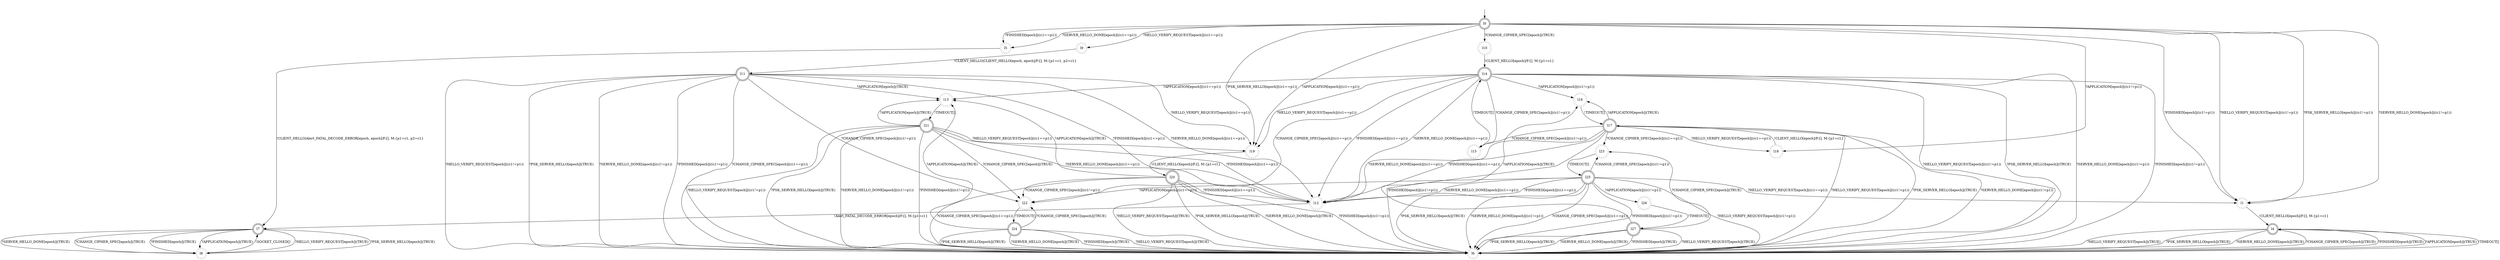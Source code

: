 digraph RA {
"" [shape=none,label=<>]
"l0" [shape=doublecircle ,style=solid]
"l1" [shape=doublecircle ,style=dotted]
"l4" [shape=doublecircle ,style=solid]
"l5" [shape=doublecircle ,style=dotted]
"l6" [shape=doublecircle ,style=dotted]
"l7" [shape=doublecircle ,style=solid]
"l8" [shape=doublecircle ,style=dotted]
"l9" [shape=doublecircle ,style=dotted]
"l10" [shape=doublecircle ,style=dotted]
"l11" [shape=doublecircle ,style=solid]
"l12" [shape=doublecircle ,style=dotted]
"l13" [shape=doublecircle ,style=dotted]
"l14" [shape=doublecircle ,style=solid]
"l15" [shape=doublecircle ,style=dotted]
"l16" [shape=doublecircle ,style=dotted]
"l17" [shape=doublecircle ,style=solid]
"l18" [shape=doublecircle ,style=dotted]
"l19" [shape=doublecircle ,style=dotted]
"l20" [shape=doublecircle ,style=solid]
"l21" [shape=doublecircle ,style=solid]
"l22" [shape=doublecircle ,style=dotted]
"l23" [shape=doublecircle ,style=dotted]
"l24" [shape=doublecircle ,style=solid]
"l25" [shape=doublecircle ,style=solid]
"l26" [shape=doublecircle ,style=dotted]
"l27" [shape=doublecircle ,style=solid]
"" -> "l0"
"l0" -> "l1" [label=<?HELLO_VERIFY_REQUEST[epoch]|((c1!=p1))>]
"l0" -> "l9" [label=<?HELLO_VERIFY_REQUEST[epoch]|((c1==p1))>]
"l0" -> "l1" [label=<?PSK_SERVER_HELLO[epoch]|((c1!=p1))>]
"l0" -> "l19" [label=<?PSK_SERVER_HELLO[epoch]|((c1==p1))>]
"l0" -> "l1" [label=<?SERVER_HELLO_DONE[epoch]|((c1!=p1))>]
"l0" -> "l5" [label=<?SERVER_HELLO_DONE[epoch]|((c1==p1))>]
"l0" -> "l1" [label=<?FINISHED[epoch]|((c1!=p1))>]
"l0" -> "l5" [label=<?FINISHED[epoch]|((c1==p1))>]
"l0" -> "l10" [label=<?CHANGE_CIPHER_SPEC[epoch]|(TRUE)>]
"l0" -> "l18" [label=<?APPLICATION[epoch]|((c1!=p1))>]
"l0" -> "l19" [label=<?APPLICATION[epoch]|((c1==p1))>]
"l1" -> "l4" [label=<!CLIENT_HELLO[epoch]/F:[], M:{p1=c1}>]
"l4" -> "l6" [label=<?HELLO_VERIFY_REQUEST[epoch]|(TRUE)>]
"l4" -> "l6" [label=<?PSK_SERVER_HELLO[epoch]|(TRUE)>]
"l4" -> "l6" [label=<?SERVER_HELLO_DONE[epoch]|(TRUE)>]
"l4" -> "l6" [label=<?CHANGE_CIPHER_SPEC[epoch]|(TRUE)>]
"l4" -> "l6" [label=<?FINISHED[epoch]|(TRUE)>]
"l4" -> "l6" [label=<?APPLICATION[epoch]|(TRUE)>]
"l5" -> "l7" [label=<!CLIENT_HELLO|Alert_FATAL_DECODE_ERROR[epoch, epoch]/F:[], M:{p1=c1, p2=c1}>]
"l6" -> "l4" [label=<!TIMEOUT[]>]
"l7" -> "l8" [label=<?HELLO_VERIFY_REQUEST[epoch]|(TRUE)>]
"l7" -> "l8" [label=<?PSK_SERVER_HELLO[epoch]|(TRUE)>]
"l7" -> "l8" [label=<?SERVER_HELLO_DONE[epoch]|(TRUE)>]
"l7" -> "l8" [label=<?CHANGE_CIPHER_SPEC[epoch]|(TRUE)>]
"l7" -> "l8" [label=<?FINISHED[epoch]|(TRUE)>]
"l7" -> "l8" [label=<?APPLICATION[epoch]|(TRUE)>]
"l8" -> "l7" [label=<!SOCKET_CLOSED[]>]
"l9" -> "l11" [label=<!CLIENT_HELLO|CLIENT_HELLO[epoch, epoch]/F:[], M:{p1=c1, p2=c1}>]
"l10" -> "l14" [label=<!CLIENT_HELLO[epoch]/F:[], M:{p1=c1}>]
"l11" -> "l6" [label=<?HELLO_VERIFY_REQUEST[epoch]|((c1!=p1))>]
"l11" -> "l19" [label=<?HELLO_VERIFY_REQUEST[epoch]|((c1==p1))>]
"l11" -> "l6" [label=<?PSK_SERVER_HELLO[epoch]|(TRUE)>]
"l11" -> "l6" [label=<?SERVER_HELLO_DONE[epoch]|((c1!=p1))>]
"l11" -> "l12" [label=<?SERVER_HELLO_DONE[epoch]|((c1==p1))>]
"l11" -> "l6" [label=<?FINISHED[epoch]|((c1!=p1))>]
"l11" -> "l12" [label=<?FINISHED[epoch]|((c1==p1))>]
"l11" -> "l6" [label=<?CHANGE_CIPHER_SPEC[epoch]|((c1==p1))>]
"l11" -> "l22" [label=<?CHANGE_CIPHER_SPEC[epoch]|((c1!=p1))>]
"l11" -> "l13" [label=<?APPLICATION[epoch]|(TRUE)>]
"l12" -> "l7" [label=<!Alert_FATAL_DECODE_ERROR[epoch]/F:[], M:{p1=c1}>]
"l13" -> "l21" [label=<!TIMEOUT[]>]
"l14" -> "l6" [label=<?HELLO_VERIFY_REQUEST[epoch]|((c1!=p1))>]
"l14" -> "l19" [label=<?HELLO_VERIFY_REQUEST[epoch]|((c1==p1))>]
"l14" -> "l6" [label=<?PSK_SERVER_HELLO[epoch]|(TRUE)>]
"l14" -> "l6" [label=<?SERVER_HELLO_DONE[epoch]|((c1!=p1))>]
"l14" -> "l12" [label=<?SERVER_HELLO_DONE[epoch]|((c1==p1))>]
"l14" -> "l6" [label=<?FINISHED[epoch]|((c1!=p1))>]
"l14" -> "l12" [label=<?FINISHED[epoch]|((c1==p1))>]
"l14" -> "l13" [label=<?APPLICATION[epoch]|((c1==p1))>]
"l14" -> "l16" [label=<?APPLICATION[epoch]|((c1!=p1))>]
"l14" -> "l15" [label=<?CHANGE_CIPHER_SPEC[epoch]|((c1!=p1))>]
"l14" -> "l22" [label=<?CHANGE_CIPHER_SPEC[epoch]|((c1==p1))>]
"l15" -> "l14" [label=<!TIMEOUT[]>]
"l16" -> "l17" [label=<!TIMEOUT[]>]
"l17" -> "l6" [label=<?HELLO_VERIFY_REQUEST[epoch]|((c1!=p1))>]
"l17" -> "l18" [label=<?HELLO_VERIFY_REQUEST[epoch]|((c1==p1))>]
"l17" -> "l6" [label=<?PSK_SERVER_HELLO[epoch]|(TRUE)>]
"l17" -> "l6" [label=<?SERVER_HELLO_DONE[epoch]|((c1!=p1))>]
"l17" -> "l12" [label=<?SERVER_HELLO_DONE[epoch]|((c1==p1))>]
"l17" -> "l6" [label=<?FINISHED[epoch]|((c1!=p1))>]
"l17" -> "l12" [label=<?FINISHED[epoch]|((c1==p1))>]
"l17" -> "l15" [label=<?CHANGE_CIPHER_SPEC[epoch]|((c1!=p1))>]
"l17" -> "l23" [label=<?CHANGE_CIPHER_SPEC[epoch]|((c1==p1))>]
"l17" -> "l16" [label=<?APPLICATION[epoch]|(TRUE)>]
"l18" -> "l17" [label=<!CLIENT_HELLO[epoch]/F:[], M:{p1=c1}>]
"l19" -> "l20" [label=<!CLIENT_HELLO[epoch]/F:[], M:{p1=c1}>]
"l20" -> "l6" [label=<?HELLO_VERIFY_REQUEST[epoch]|(TRUE)>]
"l20" -> "l6" [label=<?PSK_SERVER_HELLO[epoch]|(TRUE)>]
"l20" -> "l6" [label=<?SERVER_HELLO_DONE[epoch]|(TRUE)>]
"l20" -> "l6" [label=<?FINISHED[epoch]|((c1!=p1))>]
"l20" -> "l12" [label=<?FINISHED[epoch]|((c1==p1))>]
"l20" -> "l6" [label=<?CHANGE_CIPHER_SPEC[epoch]|((c1==p1))>]
"l20" -> "l22" [label=<?CHANGE_CIPHER_SPEC[epoch]|((c1!=p1))>]
"l20" -> "l13" [label=<?APPLICATION[epoch]|(TRUE)>]
"l21" -> "l6" [label=<?HELLO_VERIFY_REQUEST[epoch]|((c1!=p1))>]
"l21" -> "l19" [label=<?HELLO_VERIFY_REQUEST[epoch]|((c1==p1))>]
"l21" -> "l6" [label=<?PSK_SERVER_HELLO[epoch]|(TRUE)>]
"l21" -> "l6" [label=<?SERVER_HELLO_DONE[epoch]|((c1!=p1))>]
"l21" -> "l12" [label=<?SERVER_HELLO_DONE[epoch]|((c1==p1))>]
"l21" -> "l6" [label=<?FINISHED[epoch]|((c1!=p1))>]
"l21" -> "l12" [label=<?FINISHED[epoch]|((c1==p1))>]
"l21" -> "l13" [label=<?APPLICATION[epoch]|(TRUE)>]
"l21" -> "l22" [label=<?CHANGE_CIPHER_SPEC[epoch]|(TRUE)>]
"l22" -> "l24" [label=<!TIMEOUT[]>]
"l23" -> "l25" [label=<!TIMEOUT[]>]
"l24" -> "l6" [label=<?HELLO_VERIFY_REQUEST[epoch]|(TRUE)>]
"l24" -> "l6" [label=<?PSK_SERVER_HELLO[epoch]|(TRUE)>]
"l24" -> "l6" [label=<?SERVER_HELLO_DONE[epoch]|(TRUE)>]
"l24" -> "l6" [label=<?FINISHED[epoch]|(TRUE)>]
"l24" -> "l13" [label=<?APPLICATION[epoch]|(TRUE)>]
"l24" -> "l22" [label=<?CHANGE_CIPHER_SPEC[epoch]|(TRUE)>]
"l25" -> "l1" [label=<?HELLO_VERIFY_REQUEST[epoch]|((c1==p1))>]
"l25" -> "l6" [label=<?HELLO_VERIFY_REQUEST[epoch]|((c1!=p1))>]
"l25" -> "l6" [label=<?PSK_SERVER_HELLO[epoch]|(TRUE)>]
"l25" -> "l6" [label=<?SERVER_HELLO_DONE[epoch]|((c1!=p1))>]
"l25" -> "l12" [label=<?SERVER_HELLO_DONE[epoch]|((c1==p1))>]
"l25" -> "l6" [label=<?CHANGE_CIPHER_SPEC[epoch]|((c1==p1))>]
"l25" -> "l23" [label=<?CHANGE_CIPHER_SPEC[epoch]|((c1!=p1))>]
"l25" -> "l6" [label=<?FINISHED[epoch]|((c1!=p1))>]
"l25" -> "l12" [label=<?FINISHED[epoch]|((c1==p1))>]
"l25" -> "l22" [label=<?APPLICATION[epoch]|((c1==p1))>]
"l25" -> "l26" [label=<?APPLICATION[epoch]|((c1!=p1))>]
"l26" -> "l27" [label=<!TIMEOUT[]>]
"l27" -> "l6" [label=<?HELLO_VERIFY_REQUEST[epoch]|(TRUE)>]
"l27" -> "l6" [label=<?PSK_SERVER_HELLO[epoch]|(TRUE)>]
"l27" -> "l6" [label=<?SERVER_HELLO_DONE[epoch]|(TRUE)>]
"l27" -> "l6" [label=<?FINISHED[epoch]|(TRUE)>]
"l27" -> "l16" [label=<?APPLICATION[epoch]|(TRUE)>]
"l27" -> "l23" [label=<?CHANGE_CIPHER_SPEC[epoch]|(TRUE)>]
}
